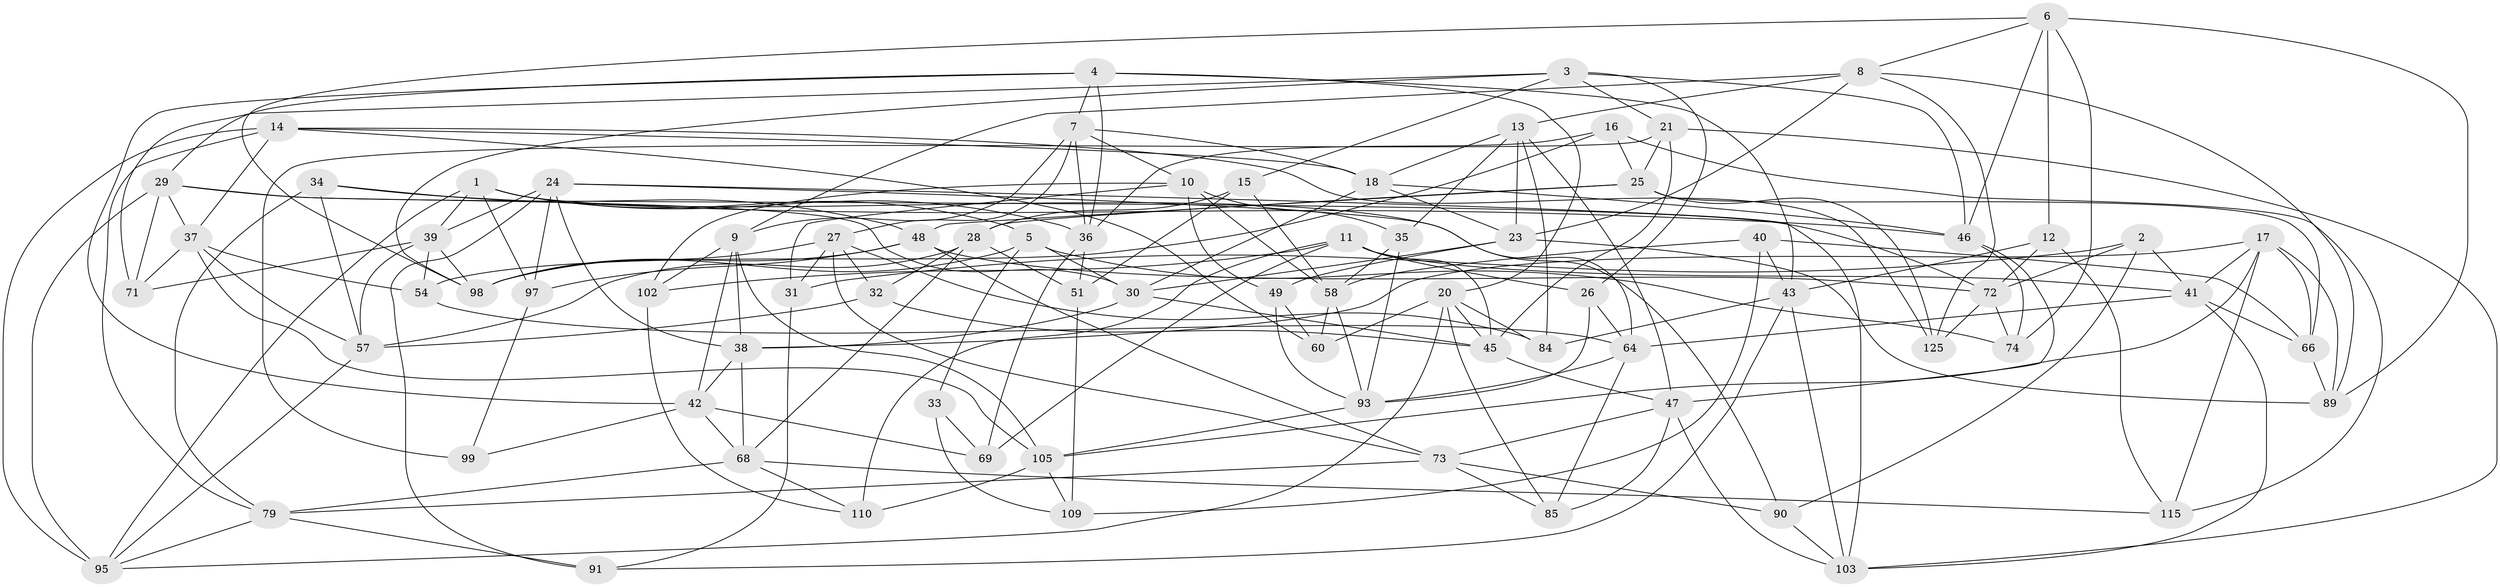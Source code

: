 // Generated by graph-tools (version 1.1) at 2025/24/03/03/25 07:24:29]
// undirected, 77 vertices, 199 edges
graph export_dot {
graph [start="1"]
  node [color=gray90,style=filled];
  1 [super="+77"];
  2;
  3 [super="+113"];
  4 [super="+62"];
  5 [super="+50"];
  6 [super="+114"];
  7 [super="+81"];
  8 [super="+78"];
  9 [super="+63"];
  10 [super="+124"];
  11 [super="+96"];
  12;
  13 [super="+67"];
  14 [super="+19"];
  15;
  16;
  17 [super="+82"];
  18 [super="+22"];
  20 [super="+101"];
  21 [super="+65"];
  23 [super="+87"];
  24 [super="+104"];
  25 [super="+44"];
  26;
  27 [super="+55"];
  28 [super="+52"];
  29 [super="+75"];
  30 [super="+100"];
  31;
  32;
  33;
  34;
  35;
  36 [super="+108"];
  37 [super="+116"];
  38 [super="+53"];
  39 [super="+86"];
  40;
  41 [super="+106"];
  42 [super="+83"];
  43 [super="+56"];
  45 [super="+70"];
  46 [super="+117"];
  47 [super="+61"];
  48 [super="+112"];
  49;
  51;
  54;
  57 [super="+59"];
  58 [super="+119"];
  60;
  64 [super="+111"];
  66 [super="+122"];
  68 [super="+107"];
  69;
  71;
  72 [super="+80"];
  73 [super="+76"];
  74;
  79 [super="+88"];
  84;
  85;
  89 [super="+92"];
  90;
  91;
  93 [super="+94"];
  95 [super="+118"];
  97;
  98 [super="+123"];
  99;
  102;
  103 [super="+121"];
  105 [super="+120"];
  109;
  110;
  115;
  125;
  1 -- 39;
  1 -- 90;
  1 -- 95;
  1 -- 5;
  1 -- 97;
  1 -- 36;
  2 -- 90;
  2 -- 31;
  2 -- 41;
  2 -- 72;
  3 -- 46;
  3 -- 98;
  3 -- 26;
  3 -- 21;
  3 -- 71;
  3 -- 15;
  4 -- 36;
  4 -- 7;
  4 -- 43;
  4 -- 42;
  4 -- 20;
  4 -- 29;
  5 -- 33 [weight=2];
  5 -- 30;
  5 -- 98;
  5 -- 74;
  6 -- 89;
  6 -- 12;
  6 -- 98;
  6 -- 8;
  6 -- 46;
  6 -- 74;
  7 -- 18;
  7 -- 27;
  7 -- 10;
  7 -- 36;
  7 -- 9;
  8 -- 9;
  8 -- 89;
  8 -- 125;
  8 -- 23;
  8 -- 13;
  9 -- 102;
  9 -- 38;
  9 -- 42;
  9 -- 105;
  10 -- 35;
  10 -- 31;
  10 -- 49;
  10 -- 58;
  10 -- 102;
  11 -- 26;
  11 -- 69;
  11 -- 110;
  11 -- 41;
  11 -- 45;
  11 -- 102;
  12 -- 115;
  12 -- 43;
  12 -- 72;
  13 -- 18;
  13 -- 35;
  13 -- 23;
  13 -- 84;
  13 -- 47;
  14 -- 79;
  14 -- 125;
  14 -- 60;
  14 -- 37;
  14 -- 18;
  14 -- 95;
  15 -- 58;
  15 -- 51;
  15 -- 28;
  16 -- 54;
  16 -- 115;
  16 -- 25;
  16 -- 36;
  17 -- 41;
  17 -- 115;
  17 -- 89;
  17 -- 66;
  17 -- 105;
  17 -- 38;
  18 -- 30;
  18 -- 23;
  18 -- 46;
  20 -- 60;
  20 -- 85;
  20 -- 95;
  20 -- 45;
  20 -- 84;
  21 -- 99 [weight=2];
  21 -- 103;
  21 -- 45;
  21 -- 25;
  23 -- 49;
  23 -- 30;
  23 -- 89;
  24 -- 103;
  24 -- 97;
  24 -- 91;
  24 -- 39;
  24 -- 64;
  24 -- 38;
  25 -- 125;
  25 -- 48;
  25 -- 66;
  25 -- 28;
  26 -- 64;
  26 -- 93;
  27 -- 31;
  27 -- 32;
  27 -- 98;
  27 -- 84;
  27 -- 73;
  28 -- 68;
  28 -- 57;
  28 -- 32;
  28 -- 51;
  29 -- 37;
  29 -- 72;
  29 -- 95;
  29 -- 30;
  29 -- 71;
  30 -- 45;
  30 -- 38;
  31 -- 91;
  32 -- 45;
  32 -- 57;
  33 -- 69;
  33 -- 109;
  34 -- 46;
  34 -- 79;
  34 -- 48;
  34 -- 57;
  35 -- 93;
  35 -- 58;
  36 -- 69;
  36 -- 51;
  37 -- 71;
  37 -- 105;
  37 -- 54;
  37 -- 57;
  38 -- 68;
  38 -- 42;
  39 -- 71;
  39 -- 98;
  39 -- 57;
  39 -- 54;
  40 -- 66;
  40 -- 58;
  40 -- 109;
  40 -- 43;
  41 -- 64;
  41 -- 103;
  41 -- 66;
  42 -- 69;
  42 -- 99;
  42 -- 68;
  43 -- 84;
  43 -- 91;
  43 -- 103;
  45 -- 47;
  46 -- 74;
  46 -- 47;
  47 -- 73;
  47 -- 85;
  47 -- 103;
  48 -- 97;
  48 -- 72;
  48 -- 98;
  48 -- 73;
  49 -- 60;
  49 -- 93;
  51 -- 109;
  54 -- 64;
  57 -- 95;
  58 -- 60;
  58 -- 93;
  64 -- 85;
  64 -- 93;
  66 -- 89 [weight=2];
  68 -- 79;
  68 -- 115;
  68 -- 110;
  72 -- 74;
  72 -- 125;
  73 -- 90;
  73 -- 79;
  73 -- 85;
  79 -- 95;
  79 -- 91;
  90 -- 103;
  93 -- 105;
  97 -- 99;
  102 -- 110;
  105 -- 110;
  105 -- 109;
}
